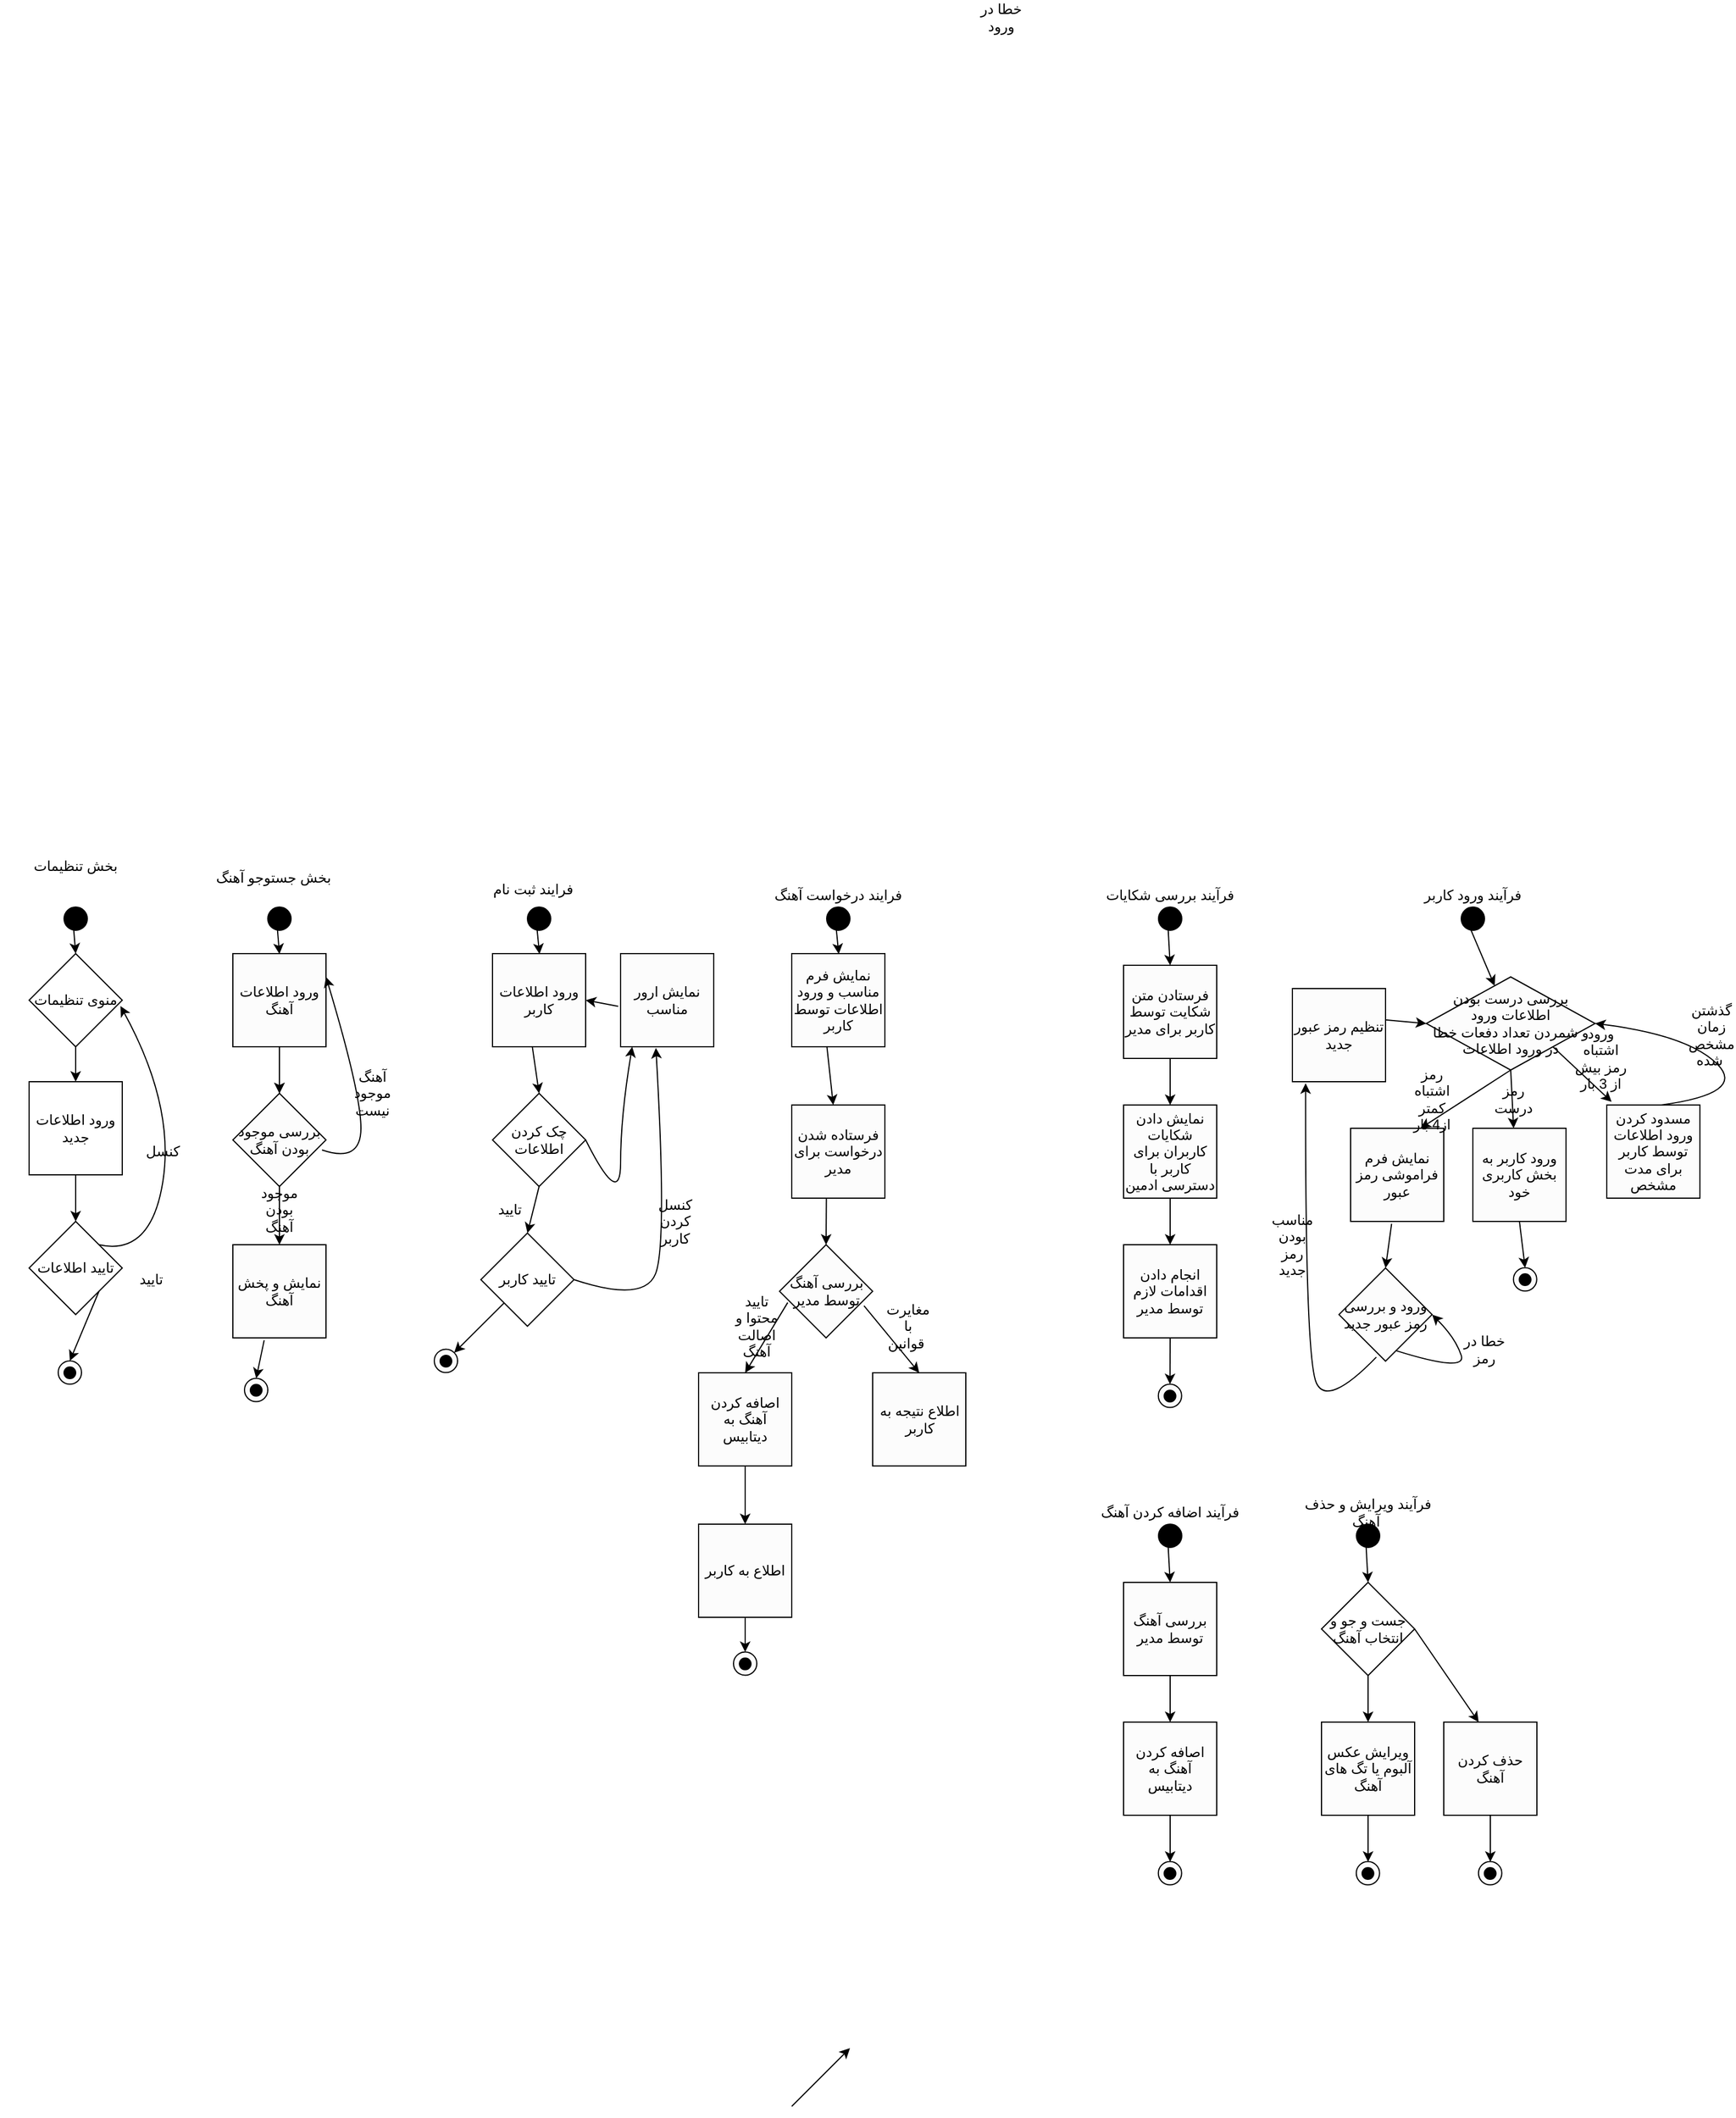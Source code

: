 <mxfile version="10.6.6"><diagram id="wj330i-gmVhi2rw0iV18" name="Page-1"><mxGraphModel dx="1010" dy="1650" grid="1" gridSize="10" guides="1" tooltips="1" connect="1" arrows="1" fold="1" page="1" pageScale="1" pageWidth="850" pageHeight="1100" math="0" shadow="0"><root><mxCell id="0"/><mxCell id="1" parent="0"/><mxCell id="ikKnFFOXiPqrzOEWw0h9-1" value="بخش تنظیمات&lt;br&gt;" style="text;html=1;strokeColor=none;fillColor=none;align=center;verticalAlign=middle;whiteSpace=wrap;rounded=0;" parent="1" vertex="1"><mxGeometry x="100" y="120" width="130" height="50" as="geometry"/></mxCell><mxCell id="ikKnFFOXiPqrzOEWw0h9-2" value="" style="ellipse;whiteSpace=wrap;html=1;fillColor=#000000;" parent="1" vertex="1"><mxGeometry x="155" y="180" width="20" height="20" as="geometry"/></mxCell><mxCell id="ikKnFFOXiPqrzOEWw0h9-3" value="" style="endArrow=classic;html=1;exitX=0.417;exitY=0.987;exitDx=0;exitDy=0;exitPerimeter=0;entryX=0.5;entryY=0;entryDx=0;entryDy=0;" parent="1" source="ikKnFFOXiPqrzOEWw0h9-2" target="ikKnFFOXiPqrzOEWw0h9-4" edge="1"><mxGeometry width="50" height="50" relative="1" as="geometry"><mxPoint x="150" y="330" as="sourcePoint"/><mxPoint x="160" y="290" as="targetPoint"/></mxGeometry></mxCell><mxCell id="ikKnFFOXiPqrzOEWw0h9-4" value="منوی تنظیمات" style="rhombus;whiteSpace=wrap;html=1;" parent="1" vertex="1"><mxGeometry x="125" y="220" width="80" height="80" as="geometry"/></mxCell><mxCell id="ikKnFFOXiPqrzOEWw0h9-6" value="" style="endArrow=classic;html=1;exitX=0.5;exitY=1;exitDx=0;exitDy=0;" parent="1" source="ikKnFFOXiPqrzOEWw0h9-4" edge="1"><mxGeometry width="50" height="50" relative="1" as="geometry"><mxPoint x="150" y="370" as="sourcePoint"/><mxPoint x="165" y="330" as="targetPoint"/></mxGeometry></mxCell><mxCell id="ikKnFFOXiPqrzOEWw0h9-7" value="ورود اطلاعات جدید" style="whiteSpace=wrap;html=1;aspect=fixed;fillColor=#FFFFFF;" parent="1" vertex="1"><mxGeometry x="125" y="330" width="80" height="80" as="geometry"/></mxCell><mxCell id="ikKnFFOXiPqrzOEWw0h9-8" value="" style="endArrow=classic;html=1;exitX=0.5;exitY=1;exitDx=0;exitDy=0;entryX=0.5;entryY=0;entryDx=0;entryDy=0;" parent="1" source="ikKnFFOXiPqrzOEWw0h9-7" target="ikKnFFOXiPqrzOEWw0h9-9" edge="1"><mxGeometry width="50" height="50" relative="1" as="geometry"><mxPoint x="220" y="400" as="sourcePoint"/><mxPoint x="165" y="430" as="targetPoint"/></mxGeometry></mxCell><mxCell id="ikKnFFOXiPqrzOEWw0h9-9" value="تایید اطلاعات" style="rhombus;whiteSpace=wrap;html=1;fillColor=#FFFFFF;" parent="1" vertex="1"><mxGeometry x="125" y="450" width="80" height="80" as="geometry"/></mxCell><mxCell id="ikKnFFOXiPqrzOEWw0h9-10" value="" style="endArrow=classic;html=1;exitX=1;exitY=1;exitDx=0;exitDy=0;entryX=0.5;entryY=0;entryDx=0;entryDy=0;" parent="1" source="ikKnFFOXiPqrzOEWw0h9-9" target="ikKnFFOXiPqrzOEWw0h9-22" edge="1"><mxGeometry width="50" height="50" relative="1" as="geometry"><mxPoint x="230" y="520" as="sourcePoint"/><mxPoint x="270" y="490" as="targetPoint"/></mxGeometry></mxCell><mxCell id="ikKnFFOXiPqrzOEWw0h9-12" value="" style="curved=1;endArrow=classic;html=1;exitX=1;exitY=0;exitDx=0;exitDy=0;entryX=0.981;entryY=0.563;entryDx=0;entryDy=0;entryPerimeter=0;" parent="1" source="ikKnFFOXiPqrzOEWw0h9-9" target="ikKnFFOXiPqrzOEWw0h9-4" edge="1"><mxGeometry width="50" height="50" relative="1" as="geometry"><mxPoint x="180" y="480" as="sourcePoint"/><mxPoint x="230" y="430" as="targetPoint"/><Array as="points"><mxPoint x="230" y="480"/><mxPoint x="250" y="350"/></Array></mxGeometry></mxCell><mxCell id="ikKnFFOXiPqrzOEWw0h9-18" value="کنسل" style="text;html=1;strokeColor=none;fillColor=none;align=center;verticalAlign=middle;whiteSpace=wrap;rounded=0;" parent="1" vertex="1"><mxGeometry x="220" y="380" width="40" height="20" as="geometry"/></mxCell><mxCell id="ikKnFFOXiPqrzOEWw0h9-19" value="تایید" style="text;html=1;strokeColor=none;fillColor=none;align=center;verticalAlign=middle;whiteSpace=wrap;rounded=0;" parent="1" vertex="1"><mxGeometry x="210" y="490" width="40" height="20" as="geometry"/></mxCell><mxCell id="ikKnFFOXiPqrzOEWw0h9-22" value="" style="ellipse;whiteSpace=wrap;html=1;fillColor=#FCFCFC;" parent="1" vertex="1"><mxGeometry x="150" y="569.776" width="20" height="20" as="geometry"/></mxCell><mxCell id="ikKnFFOXiPqrzOEWw0h9-23" value="" style="ellipse;whiteSpace=wrap;html=1;fillColor=#000000;" parent="1" vertex="1"><mxGeometry x="155" y="575" width="10" height="10" as="geometry"/></mxCell><mxCell id="ikKnFFOXiPqrzOEWw0h9-26" value="بخش جستوجو آهنگ&lt;br&gt;" style="text;html=1;strokeColor=none;fillColor=none;align=center;verticalAlign=middle;whiteSpace=wrap;rounded=0;" parent="1" vertex="1"><mxGeometry x="270" y="130" width="130" height="50" as="geometry"/></mxCell><mxCell id="ikKnFFOXiPqrzOEWw0h9-30" value="" style="ellipse;whiteSpace=wrap;html=1;fillColor=#000000;" parent="1" vertex="1"><mxGeometry x="330" y="180" width="20" height="20" as="geometry"/></mxCell><mxCell id="ikKnFFOXiPqrzOEWw0h9-31" value="" style="endArrow=classic;html=1;exitX=0.417;exitY=0.987;exitDx=0;exitDy=0;exitPerimeter=0;entryX=0.5;entryY=0;entryDx=0;entryDy=0;" parent="1" source="ikKnFFOXiPqrzOEWw0h9-30" edge="1"><mxGeometry width="50" height="50" relative="1" as="geometry"><mxPoint x="325" y="330" as="sourcePoint"/><mxPoint x="340" y="220.345" as="targetPoint"/></mxGeometry></mxCell><mxCell id="ikKnFFOXiPqrzOEWw0h9-33" value="فرایند ثبت نام&lt;br&gt;" style="text;html=1;strokeColor=none;fillColor=none;align=center;verticalAlign=middle;whiteSpace=wrap;rounded=0;" parent="1" vertex="1"><mxGeometry x="493" y="140" width="130" height="50" as="geometry"/></mxCell><mxCell id="ikKnFFOXiPqrzOEWw0h9-34" value="" style="ellipse;whiteSpace=wrap;html=1;fillColor=#000000;" parent="1" vertex="1"><mxGeometry x="553" y="180" width="20" height="20" as="geometry"/></mxCell><mxCell id="ikKnFFOXiPqrzOEWw0h9-35" value="" style="endArrow=classic;html=1;exitX=0.417;exitY=0.987;exitDx=0;exitDy=0;exitPerimeter=0;entryX=0.5;entryY=0;entryDx=0;entryDy=0;" parent="1" source="ikKnFFOXiPqrzOEWw0h9-34" edge="1"><mxGeometry width="50" height="50" relative="1" as="geometry"><mxPoint x="548" y="330" as="sourcePoint"/><mxPoint x="563.345" y="220.345" as="targetPoint"/></mxGeometry></mxCell><mxCell id="ikKnFFOXiPqrzOEWw0h9-37" value="ورود اطلاعات کاربر" style="whiteSpace=wrap;html=1;aspect=fixed;fillColor=#FCFCFC;" parent="1" vertex="1"><mxGeometry x="523" y="220" width="80" height="80" as="geometry"/></mxCell><mxCell id="ikKnFFOXiPqrzOEWw0h9-39" value="چک کردن اطلاعات" style="rhombus;whiteSpace=wrap;html=1;" parent="1" vertex="1"><mxGeometry x="523" y="340" width="80" height="80" as="geometry"/></mxCell><mxCell id="ikKnFFOXiPqrzOEWw0h9-40" value="" style="endArrow=classic;html=1;exitX=0.427;exitY=0.996;exitDx=0;exitDy=0;exitPerimeter=0;entryX=0.5;entryY=0;entryDx=0;entryDy=0;" parent="1" source="ikKnFFOXiPqrzOEWw0h9-37" target="ikKnFFOXiPqrzOEWw0h9-39" edge="1"><mxGeometry width="50" height="50" relative="1" as="geometry"><mxPoint x="553" y="350" as="sourcePoint"/><mxPoint x="603" y="300" as="targetPoint"/></mxGeometry></mxCell><mxCell id="ikKnFFOXiPqrzOEWw0h9-41" value="" style="curved=1;endArrow=classic;html=1;exitX=1;exitY=0.5;exitDx=0;exitDy=0;entryX=0.125;entryY=1;entryDx=0;entryDy=0;entryPerimeter=0;" parent="1" source="ikKnFFOXiPqrzOEWw0h9-39" target="ikKnFFOXiPqrzOEWw0h9-48" edge="1"><mxGeometry width="50" height="50" relative="1" as="geometry"><mxPoint x="583" y="440" as="sourcePoint"/><mxPoint x="643" y="290" as="targetPoint"/><Array as="points"><mxPoint x="633" y="440"/><mxPoint x="633" y="360"/></Array></mxGeometry></mxCell><mxCell id="ikKnFFOXiPqrzOEWw0h9-42" value="" style="endArrow=classic;html=1;exitX=0.5;exitY=1;exitDx=0;exitDy=0;" parent="1" source="ikKnFFOXiPqrzOEWw0h9-39" edge="1"><mxGeometry width="50" height="50" relative="1" as="geometry"><mxPoint x="533" y="490" as="sourcePoint"/><mxPoint x="553" y="460" as="targetPoint"/></mxGeometry></mxCell><mxCell id="ikKnFFOXiPqrzOEWw0h9-44" value="تایید کاربر" style="rhombus;whiteSpace=wrap;html=1;" parent="1" vertex="1"><mxGeometry x="513" y="460" width="80" height="80" as="geometry"/></mxCell><mxCell id="ikKnFFOXiPqrzOEWw0h9-45" value="" style="endArrow=classic;html=1;exitX=0;exitY=1;exitDx=0;exitDy=0;entryX=1;entryY=0;entryDx=0;entryDy=0;" parent="1" source="ikKnFFOXiPqrzOEWw0h9-44" target="ikKnFFOXiPqrzOEWw0h9-50" edge="1"><mxGeometry width="50" height="50" relative="1" as="geometry"><mxPoint x="533" y="560" as="sourcePoint"/><mxPoint x="493" y="560" as="targetPoint"/></mxGeometry></mxCell><mxCell id="ikKnFFOXiPqrzOEWw0h9-46" value="" style="curved=1;endArrow=classic;html=1;exitX=1;exitY=0.5;exitDx=0;exitDy=0;entryX=0.379;entryY=1.013;entryDx=0;entryDy=0;entryPerimeter=0;" parent="1" source="ikKnFFOXiPqrzOEWw0h9-44" target="ikKnFFOXiPqrzOEWw0h9-48" edge="1"><mxGeometry width="50" height="50" relative="1" as="geometry"><mxPoint x="603" y="520" as="sourcePoint"/><mxPoint x="653" y="300" as="targetPoint"/><Array as="points"><mxPoint x="653" y="520"/><mxPoint x="673" y="470"/></Array></mxGeometry></mxCell><mxCell id="ikKnFFOXiPqrzOEWw0h9-48" value="نمایش ارور مناسب" style="whiteSpace=wrap;html=1;aspect=fixed;fillColor=#FCFCFC;" parent="1" vertex="1"><mxGeometry x="633" y="220" width="80" height="80" as="geometry"/></mxCell><mxCell id="ikKnFFOXiPqrzOEWw0h9-49" value="" style="endArrow=classic;html=1;exitX=-0.026;exitY=0.565;exitDx=0;exitDy=0;exitPerimeter=0;entryX=1;entryY=0.5;entryDx=0;entryDy=0;" parent="1" source="ikKnFFOXiPqrzOEWw0h9-48" target="ikKnFFOXiPqrzOEWw0h9-37" edge="1"><mxGeometry width="50" height="50" relative="1" as="geometry"><mxPoint x="603" y="290" as="sourcePoint"/><mxPoint x="653" y="240" as="targetPoint"/></mxGeometry></mxCell><mxCell id="ikKnFFOXiPqrzOEWw0h9-50" value="" style="ellipse;whiteSpace=wrap;html=1;fillColor=#FCFCFC;" parent="1" vertex="1"><mxGeometry x="473" y="559.776" width="20" height="20" as="geometry"/></mxCell><mxCell id="ikKnFFOXiPqrzOEWw0h9-51" value="" style="ellipse;whiteSpace=wrap;html=1;fillColor=#000000;" parent="1" vertex="1"><mxGeometry x="478" y="565" width="10" height="10" as="geometry"/></mxCell><mxCell id="ikKnFFOXiPqrzOEWw0h9-55" value="" style="edgeStyle=orthogonalEdgeStyle;rounded=0;orthogonalLoop=1;jettySize=auto;html=1;" parent="1" source="ikKnFFOXiPqrzOEWw0h9-52" target="ikKnFFOXiPqrzOEWw0h9-54" edge="1"><mxGeometry relative="1" as="geometry"/></mxCell><mxCell id="ikKnFFOXiPqrzOEWw0h9-52" value="ورود اطلاعات آهنگ" style="whiteSpace=wrap;html=1;aspect=fixed;fillColor=#FCFCFC;" parent="1" vertex="1"><mxGeometry x="300" y="220" width="80" height="80" as="geometry"/></mxCell><mxCell id="ikKnFFOXiPqrzOEWw0h9-53" value="" style="endArrow=classic;html=1;exitX=0.5;exitY=1;exitDx=0;exitDy=0;" parent="1" source="ikKnFFOXiPqrzOEWw0h9-52" edge="1"><mxGeometry width="50" height="50" relative="1" as="geometry"><mxPoint x="330" y="360" as="sourcePoint"/><mxPoint x="340" y="340" as="targetPoint"/></mxGeometry></mxCell><mxCell id="ikKnFFOXiPqrzOEWw0h9-54" value="بررسی موجود بودن آهنگ&lt;br&gt;" style="rhombus;whiteSpace=wrap;html=1;fillColor=#FCFCFC;" parent="1" vertex="1"><mxGeometry x="300" y="340" width="80" height="80" as="geometry"/></mxCell><mxCell id="ikKnFFOXiPqrzOEWw0h9-56" value="" style="edgeStyle=orthogonalEdgeStyle;rounded=0;orthogonalLoop=1;jettySize=auto;html=1;exitX=0.5;exitY=1;exitDx=0;exitDy=0;" parent="1" source="ikKnFFOXiPqrzOEWw0h9-54" edge="1"><mxGeometry relative="1" as="geometry"><mxPoint x="340" y="440" as="sourcePoint"/><mxPoint x="340" y="470" as="targetPoint"/></mxGeometry></mxCell><mxCell id="ikKnFFOXiPqrzOEWw0h9-57" value="" style="curved=1;endArrow=classic;html=1;exitX=0.957;exitY=0.608;exitDx=0;exitDy=0;exitPerimeter=0;entryX=1;entryY=0.25;entryDx=0;entryDy=0;" parent="1" source="ikKnFFOXiPqrzOEWw0h9-54" target="ikKnFFOXiPqrzOEWw0h9-52" edge="1"><mxGeometry width="50" height="50" relative="1" as="geometry"><mxPoint x="360" y="400" as="sourcePoint"/><mxPoint x="410" y="350" as="targetPoint"/><Array as="points"><mxPoint x="410" y="400"/><mxPoint x="410" y="340"/></Array></mxGeometry></mxCell><mxCell id="ikKnFFOXiPqrzOEWw0h9-58" value="نمایش و پخش آهنگ" style="whiteSpace=wrap;html=1;aspect=fixed;fillColor=#FCFCFC;" parent="1" vertex="1"><mxGeometry x="300" y="470" width="80" height="80" as="geometry"/></mxCell><mxCell id="ikKnFFOXiPqrzOEWw0h9-59" value="" style="ellipse;whiteSpace=wrap;html=1;fillColor=#FCFCFC;" parent="1" vertex="1"><mxGeometry x="310" y="584.776" width="20" height="20" as="geometry"/></mxCell><mxCell id="ikKnFFOXiPqrzOEWw0h9-60" value="" style="ellipse;whiteSpace=wrap;html=1;fillColor=#000000;" parent="1" vertex="1"><mxGeometry x="315" y="590" width="10" height="10" as="geometry"/></mxCell><mxCell id="ikKnFFOXiPqrzOEWw0h9-61" value="" style="endArrow=classic;html=1;exitX=0.336;exitY=1.026;exitDx=0;exitDy=0;exitPerimeter=0;entryX=0.5;entryY=0;entryDx=0;entryDy=0;" parent="1" source="ikKnFFOXiPqrzOEWw0h9-58" target="ikKnFFOXiPqrzOEWw0h9-59" edge="1"><mxGeometry width="50" height="50" relative="1" as="geometry"><mxPoint x="300" y="590" as="sourcePoint"/><mxPoint x="350" y="540" as="targetPoint"/></mxGeometry></mxCell><mxCell id="ikKnFFOXiPqrzOEWw0h9-62" value="" style="ellipse;whiteSpace=wrap;html=1;fillColor=#000000;" parent="1" vertex="1"><mxGeometry x="810" y="180" width="20" height="20" as="geometry"/></mxCell><mxCell id="ikKnFFOXiPqrzOEWw0h9-63" value="" style="endArrow=classic;html=1;exitX=0.417;exitY=0.987;exitDx=0;exitDy=0;exitPerimeter=0;entryX=0.5;entryY=0;entryDx=0;entryDy=0;" parent="1" source="ikKnFFOXiPqrzOEWw0h9-62" edge="1"><mxGeometry width="50" height="50" relative="1" as="geometry"><mxPoint x="805" y="330" as="sourcePoint"/><mxPoint x="820.345" y="220.345" as="targetPoint"/></mxGeometry></mxCell><mxCell id="ikKnFFOXiPqrzOEWw0h9-64" value="نمایش فرم مناسب و ورود اطلاعات توسط کاربر" style="whiteSpace=wrap;html=1;aspect=fixed;fillColor=#FCFCFC;" parent="1" vertex="1"><mxGeometry x="780" y="220" width="80" height="80" as="geometry"/></mxCell><mxCell id="ikKnFFOXiPqrzOEWw0h9-65" value="فرایند درخواست آهنگ&lt;br&gt;" style="text;html=1;strokeColor=none;fillColor=none;align=center;verticalAlign=middle;whiteSpace=wrap;rounded=0;" parent="1" vertex="1"><mxGeometry x="755" y="145" width="130" height="50" as="geometry"/></mxCell><mxCell id="ikKnFFOXiPqrzOEWw0h9-66" value="" style="endArrow=classic;html=1;exitX=0.427;exitY=0.996;exitDx=0;exitDy=0;exitPerimeter=0;" parent="1" target="ikKnFFOXiPqrzOEWw0h9-68" edge="1"><mxGeometry width="50" height="50" relative="1" as="geometry"><mxPoint x="810.241" y="300.155" as="sourcePoint"/><mxPoint x="800" y="347" as="targetPoint"/></mxGeometry></mxCell><mxCell id="ikKnFFOXiPqrzOEWw0h9-68" value="فرستاده شدن درخواست برای مدیر" style="whiteSpace=wrap;html=1;aspect=fixed;fillColor=#FCFCFC;" parent="1" vertex="1"><mxGeometry x="780" y="350" width="80" height="80" as="geometry"/></mxCell><mxCell id="ikKnFFOXiPqrzOEWw0h9-70" value="" style="endArrow=classic;html=1;exitX=0.5;exitY=1;exitDx=0;exitDy=0;entryX=0.5;entryY=0;entryDx=0;entryDy=0;" parent="1" target="ikKnFFOXiPqrzOEWw0h9-71" edge="1"><mxGeometry width="50" height="50" relative="1" as="geometry"><mxPoint x="809.759" y="429.845" as="sourcePoint"/><mxPoint x="810" y="469" as="targetPoint"/></mxGeometry></mxCell><mxCell id="ikKnFFOXiPqrzOEWw0h9-71" value="بررسی آهنگ توسط مدیر" style="rhombus;whiteSpace=wrap;html=1;fillColor=#FCFCFC;" parent="1" vertex="1"><mxGeometry x="769.5" y="470" width="80" height="80" as="geometry"/></mxCell><mxCell id="ikKnFFOXiPqrzOEWw0h9-74" value="اصافه کردن آهنگ به دیتابیس" style="whiteSpace=wrap;html=1;aspect=fixed;fillColor=#FCFCFC;" parent="1" vertex="1"><mxGeometry x="700" y="580" width="80" height="80" as="geometry"/></mxCell><mxCell id="ikKnFFOXiPqrzOEWw0h9-75" value="اطلاع نتیجه به کاربر" style="whiteSpace=wrap;html=1;aspect=fixed;fillColor=#FCFCFC;" parent="1" vertex="1"><mxGeometry x="849.5" y="580" width="80" height="80" as="geometry"/></mxCell><mxCell id="ikKnFFOXiPqrzOEWw0h9-76" value="" style="endArrow=classic;html=1;exitX=0.088;exitY=0.621;exitDx=0;exitDy=0;exitPerimeter=0;entryX=0.5;entryY=0;entryDx=0;entryDy=0;" parent="1" source="ikKnFFOXiPqrzOEWw0h9-71" target="ikKnFFOXiPqrzOEWw0h9-74" edge="1"><mxGeometry width="50" height="50" relative="1" as="geometry"><mxPoint x="710" y="550" as="sourcePoint"/><mxPoint x="750" y="520" as="targetPoint"/></mxGeometry></mxCell><mxCell id="ikKnFFOXiPqrzOEWw0h9-77" value="" style="endArrow=classic;html=1;exitX=0.907;exitY=0.655;exitDx=0;exitDy=0;exitPerimeter=0;entryX=0.5;entryY=0;entryDx=0;entryDy=0;" parent="1" source="ikKnFFOXiPqrzOEWw0h9-71" target="ikKnFFOXiPqrzOEWw0h9-75" edge="1"><mxGeometry width="50" height="50" relative="1" as="geometry"><mxPoint x="860" y="560" as="sourcePoint"/><mxPoint x="910" y="510" as="targetPoint"/></mxGeometry></mxCell><mxCell id="ikKnFFOXiPqrzOEWw0h9-78" value="" style="endArrow=classic;html=1;exitX=0.5;exitY=1;exitDx=0;exitDy=0;" parent="1" source="ikKnFFOXiPqrzOEWw0h9-74" edge="1"><mxGeometry width="50" height="50" relative="1" as="geometry"><mxPoint x="730" y="720" as="sourcePoint"/><mxPoint x="740" y="710" as="targetPoint"/></mxGeometry></mxCell><mxCell id="ikKnFFOXiPqrzOEWw0h9-79" value="اطلاع به کاربر" style="whiteSpace=wrap;html=1;aspect=fixed;fillColor=#FCFCFC;" parent="1" vertex="1"><mxGeometry x="700" y="710" width="80" height="80" as="geometry"/></mxCell><mxCell id="ikKnFFOXiPqrzOEWw0h9-80" value="" style="ellipse;whiteSpace=wrap;html=1;fillColor=#FCFCFC;" parent="1" vertex="1"><mxGeometry x="730" y="819.776" width="20" height="20" as="geometry"/></mxCell><mxCell id="ikKnFFOXiPqrzOEWw0h9-81" value="" style="ellipse;whiteSpace=wrap;html=1;fillColor=#000000;" parent="1" vertex="1"><mxGeometry x="735" y="825" width="10" height="10" as="geometry"/></mxCell><mxCell id="ikKnFFOXiPqrzOEWw0h9-82" value="" style="endArrow=classic;html=1;exitX=0.5;exitY=1;exitDx=0;exitDy=0;entryX=0.5;entryY=0;entryDx=0;entryDy=0;" parent="1" source="ikKnFFOXiPqrzOEWw0h9-79" target="ikKnFFOXiPqrzOEWw0h9-80" edge="1"><mxGeometry width="50" height="50" relative="1" as="geometry"><mxPoint x="740" y="830" as="sourcePoint"/><mxPoint x="790" y="780" as="targetPoint"/></mxGeometry></mxCell><mxCell id="ikKnFFOXiPqrzOEWw0h9-83" value="تایید" style="text;html=1;strokeColor=none;fillColor=none;align=center;verticalAlign=middle;whiteSpace=wrap;rounded=0;" parent="1" vertex="1"><mxGeometry x="518" y="430" width="40" height="20" as="geometry"/></mxCell><mxCell id="ikKnFFOXiPqrzOEWw0h9-84" value="خطا در ورود" style="text;html=1;strokeColor=none;fillColor=none;align=center;verticalAlign=middle;whiteSpace=wrap;rounded=0;" parent="1" vertex="1"><mxGeometry x="940" y="-593.6" width="40" height="20" as="geometry"/></mxCell><mxCell id="ikKnFFOXiPqrzOEWw0h9-85" value="کنسل کردن کاربر" style="text;html=1;strokeColor=none;fillColor=none;align=center;verticalAlign=middle;whiteSpace=wrap;rounded=0;" parent="1" vertex="1"><mxGeometry x="660" y="440" width="40" height="20" as="geometry"/></mxCell><mxCell id="ikKnFFOXiPqrzOEWw0h9-86" value="مغایرت با قوانین&amp;nbsp;" style="text;html=1;strokeColor=none;fillColor=none;align=center;verticalAlign=middle;whiteSpace=wrap;rounded=0;" parent="1" vertex="1"><mxGeometry x="860" y="530" width="40" height="20" as="geometry"/></mxCell><mxCell id="ikKnFFOXiPqrzOEWw0h9-87" value="تایید محتوا و اصالت آهنگ" style="text;html=1;strokeColor=none;fillColor=none;align=center;verticalAlign=middle;whiteSpace=wrap;rounded=0;" parent="1" vertex="1"><mxGeometry x="730" y="530" width="40" height="20" as="geometry"/></mxCell><mxCell id="ikKnFFOXiPqrzOEWw0h9-88" value="آهنگ موجود نیست" style="text;html=1;strokeColor=none;fillColor=none;align=center;verticalAlign=middle;whiteSpace=wrap;rounded=0;" parent="1" vertex="1"><mxGeometry x="400" y="330" width="40" height="20" as="geometry"/></mxCell><mxCell id="ikKnFFOXiPqrzOEWw0h9-91" value="موجود بودن آهنگ" style="text;html=1;strokeColor=none;fillColor=none;align=center;verticalAlign=middle;whiteSpace=wrap;rounded=0;" parent="1" vertex="1"><mxGeometry x="320" y="430" width="40" height="20" as="geometry"/></mxCell><mxCell id="ikKnFFOXiPqrzOEWw0h9-92" value="" style="ellipse;whiteSpace=wrap;html=1;fillColor=#000000;" parent="1" vertex="1"><mxGeometry x="1095" y="180" width="20" height="20" as="geometry"/></mxCell><mxCell id="ikKnFFOXiPqrzOEWw0h9-93" value="" style="endArrow=classic;html=1;exitX=0.417;exitY=0.987;exitDx=0;exitDy=0;exitPerimeter=0;entryX=0.5;entryY=0;entryDx=0;entryDy=0;" parent="1" source="ikKnFFOXiPqrzOEWw0h9-92" target="ikKnFFOXiPqrzOEWw0h9-95" edge="1"><mxGeometry width="50" height="50" relative="1" as="geometry"><mxPoint x="1090" y="330" as="sourcePoint"/><mxPoint x="1105.345" y="220.345" as="targetPoint"/></mxGeometry></mxCell><mxCell id="ikKnFFOXiPqrzOEWw0h9-94" value="فرآیند بررسی شکایات&lt;br&gt;" style="text;html=1;strokeColor=none;fillColor=none;align=center;verticalAlign=middle;whiteSpace=wrap;rounded=0;" parent="1" vertex="1"><mxGeometry x="1040" y="145" width="130" height="50" as="geometry"/></mxCell><mxCell id="ikKnFFOXiPqrzOEWw0h9-95" value="فرستادن متن شکایت توسط کاربر برای مدیر" style="whiteSpace=wrap;html=1;aspect=fixed;fillColor=#FCFCFC;" parent="1" vertex="1"><mxGeometry x="1065" y="230" width="80" height="80" as="geometry"/></mxCell><mxCell id="ikKnFFOXiPqrzOEWw0h9-96" value="" style="endArrow=classic;html=1;exitX=0.5;exitY=1;exitDx=0;exitDy=0;entryX=0.5;entryY=0;entryDx=0;entryDy=0;" parent="1" source="ikKnFFOXiPqrzOEWw0h9-95" target="ikKnFFOXiPqrzOEWw0h9-97" edge="1"><mxGeometry width="50" height="50" relative="1" as="geometry"><mxPoint x="1130.241" y="325.155" as="sourcePoint"/><mxPoint x="1105" y="350" as="targetPoint"/></mxGeometry></mxCell><mxCell id="ikKnFFOXiPqrzOEWw0h9-97" value="نمایش دادن شکایات کاربران برای کاربر با دسترسی ادمین" style="whiteSpace=wrap;html=1;aspect=fixed;fillColor=#FCFCFC;" parent="1" vertex="1"><mxGeometry x="1065" y="350" width="80" height="80" as="geometry"/></mxCell><mxCell id="ikKnFFOXiPqrzOEWw0h9-98" value="انجام دادن اقدامات لازم توسط مدیر" style="whiteSpace=wrap;html=1;aspect=fixed;fillColor=#FCFCFC;" parent="1" vertex="1"><mxGeometry x="1065" y="470" width="80" height="80" as="geometry"/></mxCell><mxCell id="ikKnFFOXiPqrzOEWw0h9-99" value="" style="endArrow=classic;html=1;exitX=0.5;exitY=1;exitDx=0;exitDy=0;entryX=0.5;entryY=0;entryDx=0;entryDy=0;" parent="1" source="ikKnFFOXiPqrzOEWw0h9-97" target="ikKnFFOXiPqrzOEWw0h9-98" edge="1"><mxGeometry width="50" height="50" relative="1" as="geometry"><mxPoint x="1080" y="490" as="sourcePoint"/><mxPoint x="1130" y="440" as="targetPoint"/></mxGeometry></mxCell><mxCell id="ikKnFFOXiPqrzOEWw0h9-100" value="" style="ellipse;whiteSpace=wrap;html=1;fillColor=#FCFCFC;" parent="1" vertex="1"><mxGeometry x="1094.862" y="589.776" width="20" height="20" as="geometry"/></mxCell><mxCell id="ikKnFFOXiPqrzOEWw0h9-101" value="" style="ellipse;whiteSpace=wrap;html=1;fillColor=#000000;" parent="1" vertex="1"><mxGeometry x="1099.862" y="595" width="10" height="10" as="geometry"/></mxCell><mxCell id="ikKnFFOXiPqrzOEWw0h9-102" value="" style="endArrow=classic;html=1;exitX=0.5;exitY=1;exitDx=0;exitDy=0;entryX=0.5;entryY=0;entryDx=0;entryDy=0;" parent="1" source="ikKnFFOXiPqrzOEWw0h9-98" target="ikKnFFOXiPqrzOEWw0h9-100" edge="1"><mxGeometry width="50" height="50" relative="1" as="geometry"><mxPoint x="1080" y="620" as="sourcePoint"/><mxPoint x="1130" y="570" as="targetPoint"/></mxGeometry></mxCell><mxCell id="ikKnFFOXiPqrzOEWw0h9-103" value="" style="ellipse;whiteSpace=wrap;html=1;fillColor=#000000;" parent="1" vertex="1"><mxGeometry x="1355" y="180" width="20" height="20" as="geometry"/></mxCell><mxCell id="ikKnFFOXiPqrzOEWw0h9-104" value="" style="endArrow=classic;html=1;exitX=0.417;exitY=0.987;exitDx=0;exitDy=0;exitPerimeter=0;" parent="1" source="ikKnFFOXiPqrzOEWw0h9-103" target="ikKnFFOXiPqrzOEWw0h9-107" edge="1"><mxGeometry width="50" height="50" relative="1" as="geometry"><mxPoint x="1350" y="330" as="sourcePoint"/><mxPoint x="1364.828" y="230" as="targetPoint"/></mxGeometry></mxCell><mxCell id="ikKnFFOXiPqrzOEWw0h9-105" value="فرآیند ورود کاربر&lt;br&gt;" style="text;html=1;strokeColor=none;fillColor=none;align=center;verticalAlign=middle;whiteSpace=wrap;rounded=0;" parent="1" vertex="1"><mxGeometry x="1300" y="145" width="130" height="50" as="geometry"/></mxCell><mxCell id="ikKnFFOXiPqrzOEWw0h9-107" value="بررسی درست بودن اطلاعات ورود&lt;br&gt;و شمردن تعداد دفعات خطا در ورود اطلاعات&lt;br&gt;" style="rhombus;whiteSpace=wrap;html=1;fillColor=#FCFCFC;direction=west;" parent="1" vertex="1"><mxGeometry x="1325" y="240" width="145" height="80" as="geometry"/></mxCell><mxCell id="ikKnFFOXiPqrzOEWw0h9-108" value="" style="endArrow=classic;html=1;exitX=0.5;exitY=0;exitDx=0;exitDy=0;" parent="1" source="ikKnFFOXiPqrzOEWw0h9-107" edge="1"><mxGeometry width="50" height="50" relative="1" as="geometry"><mxPoint x="1340" y="390" as="sourcePoint"/><mxPoint x="1400" y="370" as="targetPoint"/></mxGeometry></mxCell><mxCell id="ikKnFFOXiPqrzOEWw0h9-110" value="ورود کاربر به بخش کاربری خود" style="whiteSpace=wrap;html=1;aspect=fixed;fillColor=#FCFCFC;" parent="1" vertex="1"><mxGeometry x="1365" y="370" width="80" height="80" as="geometry"/></mxCell><mxCell id="ikKnFFOXiPqrzOEWw0h9-111" value="" style="endArrow=classic;html=1;exitX=0.5;exitY=0;exitDx=0;exitDy=0;" parent="1" source="ikKnFFOXiPqrzOEWw0h9-107" edge="1"><mxGeometry width="50" height="50" relative="1" as="geometry"><mxPoint x="1300" y="380" as="sourcePoint"/><mxPoint x="1320" y="370" as="targetPoint"/></mxGeometry></mxCell><mxCell id="ikKnFFOXiPqrzOEWw0h9-112" value="نمایش فرم فراموشی رمز عبور" style="whiteSpace=wrap;html=1;aspect=fixed;fillColor=#FCFCFC;" parent="1" vertex="1"><mxGeometry x="1260" y="370" width="80" height="80" as="geometry"/></mxCell><mxCell id="ikKnFFOXiPqrzOEWw0h9-113" value="" style="endArrow=classic;html=1;exitX=0.44;exitY=1.026;exitDx=0;exitDy=0;exitPerimeter=0;entryX=0.5;entryY=0;entryDx=0;entryDy=0;" parent="1" source="ikKnFFOXiPqrzOEWw0h9-112" target="ikKnFFOXiPqrzOEWw0h9-114" edge="1"><mxGeometry width="50" height="50" relative="1" as="geometry"><mxPoint x="1310" y="530" as="sourcePoint"/><mxPoint x="1295" y="490" as="targetPoint"/></mxGeometry></mxCell><mxCell id="ikKnFFOXiPqrzOEWw0h9-114" value="ورود و بررسی رمز عبور جدید" style="rhombus;whiteSpace=wrap;html=1;fillColor=#FCFCFC;" parent="1" vertex="1"><mxGeometry x="1250" y="490" width="80" height="80" as="geometry"/></mxCell><mxCell id="ikKnFFOXiPqrzOEWw0h9-116" value="تنظیم رمز عبور جدید" style="whiteSpace=wrap;html=1;aspect=fixed;fillColor=#FCFCFC;" parent="1" vertex="1"><mxGeometry x="1210" y="250" width="80" height="80" as="geometry"/></mxCell><mxCell id="ikKnFFOXiPqrzOEWw0h9-117" value="" style="curved=1;endArrow=classic;html=1;exitX=0.616;exitY=0.888;exitDx=0;exitDy=0;exitPerimeter=0;entryX=1;entryY=0.5;entryDx=0;entryDy=0;" parent="1" source="ikKnFFOXiPqrzOEWw0h9-114" target="ikKnFFOXiPqrzOEWw0h9-114" edge="1"><mxGeometry width="50" height="50" relative="1" as="geometry"><mxPoint x="1300" y="610" as="sourcePoint"/><mxPoint x="1350" y="560" as="targetPoint"/><Array as="points"><mxPoint x="1360" y="580"/><mxPoint x="1350" y="550"/></Array></mxGeometry></mxCell><mxCell id="ikKnFFOXiPqrzOEWw0h9-118" value="" style="curved=1;endArrow=classic;html=1;exitX=0.401;exitY=0.957;exitDx=0;exitDy=0;exitPerimeter=0;entryX=0.142;entryY=1.017;entryDx=0;entryDy=0;entryPerimeter=0;" parent="1" source="ikKnFFOXiPqrzOEWw0h9-114" target="ikKnFFOXiPqrzOEWw0h9-116" edge="1"><mxGeometry width="50" height="50" relative="1" as="geometry"><mxPoint x="1280" y="630" as="sourcePoint"/><mxPoint x="1330" y="580" as="targetPoint"/><Array as="points"><mxPoint x="1240" y="610"/><mxPoint x="1221" y="567"/></Array></mxGeometry></mxCell><mxCell id="ikKnFFOXiPqrzOEWw0h9-119" value="" style="endArrow=classic;html=1;exitX=0.996;exitY=0.336;exitDx=0;exitDy=0;exitPerimeter=0;entryX=1;entryY=0.5;entryDx=0;entryDy=0;" parent="1" source="ikKnFFOXiPqrzOEWw0h9-116" target="ikKnFFOXiPqrzOEWw0h9-107" edge="1"><mxGeometry width="50" height="50" relative="1" as="geometry"><mxPoint x="1270" y="270" as="sourcePoint"/><mxPoint x="1320" y="220" as="targetPoint"/></mxGeometry></mxCell><mxCell id="ikKnFFOXiPqrzOEWw0h9-120" value="" style="ellipse;whiteSpace=wrap;html=1;fillColor=#FCFCFC;" parent="1" vertex="1"><mxGeometry x="1399.862" y="489.776" width="20" height="20" as="geometry"/></mxCell><mxCell id="ikKnFFOXiPqrzOEWw0h9-121" value="" style="ellipse;whiteSpace=wrap;html=1;fillColor=#000000;" parent="1" vertex="1"><mxGeometry x="1404.862" y="495" width="10" height="10" as="geometry"/></mxCell><mxCell id="ikKnFFOXiPqrzOEWw0h9-122" value="" style="endArrow=classic;html=1;exitX=0.5;exitY=1;exitDx=0;exitDy=0;entryX=0.5;entryY=0;entryDx=0;entryDy=0;" parent="1" source="ikKnFFOXiPqrzOEWw0h9-110" target="ikKnFFOXiPqrzOEWw0h9-120" edge="1"><mxGeometry width="50" height="50" relative="1" as="geometry"><mxPoint x="1114.828" y="560" as="sourcePoint"/><mxPoint x="1114.828" y="600" as="targetPoint"/></mxGeometry></mxCell><mxCell id="ikKnFFOXiPqrzOEWw0h9-123" value="خطا در رمز" style="text;html=1;strokeColor=none;fillColor=none;align=center;verticalAlign=middle;whiteSpace=wrap;rounded=0;" parent="1" vertex="1"><mxGeometry x="1355" y="550" width="40" height="20" as="geometry"/></mxCell><mxCell id="ikKnFFOXiPqrzOEWw0h9-124" value="مناسب بودن رمز جدید" style="text;html=1;strokeColor=none;fillColor=none;align=center;verticalAlign=middle;whiteSpace=wrap;rounded=0;" parent="1" vertex="1"><mxGeometry x="1190" y="460" width="40" height="20" as="geometry"/></mxCell><mxCell id="ikKnFFOXiPqrzOEWw0h9-125" value="رمز اشتباه کمتر از4 بار" style="text;html=1;strokeColor=none;fillColor=none;align=center;verticalAlign=middle;whiteSpace=wrap;rounded=0;" parent="1" vertex="1"><mxGeometry x="1310" y="335" width="40" height="20" as="geometry"/></mxCell><mxCell id="ikKnFFOXiPqrzOEWw0h9-126" value="رمز درست" style="text;html=1;strokeColor=none;fillColor=none;align=center;verticalAlign=middle;whiteSpace=wrap;rounded=0;" parent="1" vertex="1"><mxGeometry x="1380" y="335" width="40" height="20" as="geometry"/></mxCell><mxCell id="ikKnFFOXiPqrzOEWw0h9-129" value="" style="endArrow=classic;html=1;exitX=0;exitY=0;exitDx=0;exitDy=0;entryX=0.052;entryY=-0.034;entryDx=0;entryDy=0;entryPerimeter=0;" parent="1" source="ikKnFFOXiPqrzOEWw0h9-107" target="ikKnFFOXiPqrzOEWw0h9-130" edge="1"><mxGeometry width="50" height="50" relative="1" as="geometry"><mxPoint x="1470" y="390" as="sourcePoint"/><mxPoint x="1470" y="340" as="targetPoint"/></mxGeometry></mxCell><mxCell id="ikKnFFOXiPqrzOEWw0h9-130" value="مسدود کردن ورود اطلاعات توسط کاربر برای مدت مشخص" style="whiteSpace=wrap;html=1;aspect=fixed;fillColor=#FCFCFC;" parent="1" vertex="1"><mxGeometry x="1480" y="350" width="80" height="80" as="geometry"/></mxCell><mxCell id="ikKnFFOXiPqrzOEWw0h9-132" value="" style="curved=1;endArrow=classic;html=1;exitX=0.586;exitY=0;exitDx=0;exitDy=0;exitPerimeter=0;entryX=0;entryY=0.5;entryDx=0;entryDy=0;" parent="1" source="ikKnFFOXiPqrzOEWw0h9-130" target="ikKnFFOXiPqrzOEWw0h9-107" edge="1"><mxGeometry width="50" height="50" relative="1" as="geometry"><mxPoint x="1550" y="340" as="sourcePoint"/><mxPoint x="1600" y="290" as="targetPoint"/><Array as="points"><mxPoint x="1600" y="340"/><mxPoint x="1550" y="290"/></Array></mxGeometry></mxCell><mxCell id="ikKnFFOXiPqrzOEWw0h9-133" value="گذشتن زمان مشخص شده&amp;nbsp;" style="text;html=1;strokeColor=none;fillColor=none;align=center;verticalAlign=middle;whiteSpace=wrap;rounded=0;" parent="1" vertex="1"><mxGeometry x="1550" y="280" width="40" height="20" as="geometry"/></mxCell><mxCell id="ikKnFFOXiPqrzOEWw0h9-134" value="ورود اشتباه رمز بیش از 3 بار" style="text;html=1;strokeColor=none;fillColor=none;align=center;verticalAlign=middle;whiteSpace=wrap;rounded=0;" parent="1" vertex="1"><mxGeometry x="1450" y="300" width="50" height="20" as="geometry"/></mxCell><mxCell id="AL4TZ6FHyX5TWZpbVeSw-15" value="" style="ellipse;whiteSpace=wrap;html=1;fillColor=#000000;" vertex="1" parent="1"><mxGeometry x="1095" y="710" width="20" height="20" as="geometry"/></mxCell><mxCell id="AL4TZ6FHyX5TWZpbVeSw-16" value="" style="endArrow=classic;html=1;exitX=0.417;exitY=0.987;exitDx=0;exitDy=0;exitPerimeter=0;entryX=0.5;entryY=0;entryDx=0;entryDy=0;" edge="1" parent="1" source="AL4TZ6FHyX5TWZpbVeSw-15" target="AL4TZ6FHyX5TWZpbVeSw-18"><mxGeometry width="50" height="50" relative="1" as="geometry"><mxPoint x="1090" y="860" as="sourcePoint"/><mxPoint x="1105.345" y="750.345" as="targetPoint"/></mxGeometry></mxCell><mxCell id="AL4TZ6FHyX5TWZpbVeSw-17" value="فرآیند اضافه کردن آهنگ&lt;br&gt;" style="text;html=1;strokeColor=none;fillColor=none;align=center;verticalAlign=middle;whiteSpace=wrap;rounded=0;" vertex="1" parent="1"><mxGeometry x="1040" y="675" width="130" height="50" as="geometry"/></mxCell><mxCell id="AL4TZ6FHyX5TWZpbVeSw-18" value="بررسی آهنگ توسط مدیر" style="whiteSpace=wrap;html=1;aspect=fixed;fillColor=#FCFCFC;" vertex="1" parent="1"><mxGeometry x="1065" y="760" width="80" height="80" as="geometry"/></mxCell><mxCell id="AL4TZ6FHyX5TWZpbVeSw-19" value="" style="endArrow=classic;html=1;exitX=0.5;exitY=1;exitDx=0;exitDy=0;entryX=0.5;entryY=0;entryDx=0;entryDy=0;" edge="1" parent="1" source="AL4TZ6FHyX5TWZpbVeSw-18" target="AL4TZ6FHyX5TWZpbVeSw-20"><mxGeometry width="50" height="50" relative="1" as="geometry"><mxPoint x="1130.241" y="855.155" as="sourcePoint"/><mxPoint x="1105" y="880" as="targetPoint"/></mxGeometry></mxCell><mxCell id="AL4TZ6FHyX5TWZpbVeSw-20" value="اصافه کردن آهنگ به دیتابیس" style="whiteSpace=wrap;html=1;aspect=fixed;fillColor=#FCFCFC;" vertex="1" parent="1"><mxGeometry x="1065" y="880" width="80" height="80" as="geometry"/></mxCell><mxCell id="AL4TZ6FHyX5TWZpbVeSw-22" value="" style="endArrow=classic;html=1;exitX=0.5;exitY=1;exitDx=0;exitDy=0;entryX=0.5;entryY=0;entryDx=0;entryDy=0;" edge="1" parent="1" source="AL4TZ6FHyX5TWZpbVeSw-20"><mxGeometry width="50" height="50" relative="1" as="geometry"><mxPoint x="1080" y="1020" as="sourcePoint"/><mxPoint x="1105" y="1000" as="targetPoint"/></mxGeometry></mxCell><mxCell id="AL4TZ6FHyX5TWZpbVeSw-23" value="" style="ellipse;whiteSpace=wrap;html=1;fillColor=#FCFCFC;" vertex="1" parent="1"><mxGeometry x="1094.862" y="999.776" width="20" height="20" as="geometry"/></mxCell><mxCell id="AL4TZ6FHyX5TWZpbVeSw-24" value="" style="ellipse;whiteSpace=wrap;html=1;fillColor=#000000;" vertex="1" parent="1"><mxGeometry x="1099.862" y="1005" width="10" height="10" as="geometry"/></mxCell><mxCell id="AL4TZ6FHyX5TWZpbVeSw-37" value="" style="ellipse;whiteSpace=wrap;html=1;fillColor=#000000;" vertex="1" parent="1"><mxGeometry x="1265" y="710" width="20" height="20" as="geometry"/></mxCell><mxCell id="AL4TZ6FHyX5TWZpbVeSw-38" value="" style="endArrow=classic;html=1;exitX=0.417;exitY=0.987;exitDx=0;exitDy=0;exitPerimeter=0;entryX=0.5;entryY=0;entryDx=0;entryDy=0;" edge="1" parent="1" source="AL4TZ6FHyX5TWZpbVeSw-37"><mxGeometry width="50" height="50" relative="1" as="geometry"><mxPoint x="1260" y="860" as="sourcePoint"/><mxPoint x="1275" y="760" as="targetPoint"/></mxGeometry></mxCell><mxCell id="AL4TZ6FHyX5TWZpbVeSw-39" value="فرآیند ویرایش و حذف آهنگ&amp;nbsp;&lt;br&gt;" style="text;html=1;strokeColor=none;fillColor=none;align=center;verticalAlign=middle;whiteSpace=wrap;rounded=0;" vertex="1" parent="1"><mxGeometry x="1210" y="675" width="130" height="50" as="geometry"/></mxCell><mxCell id="AL4TZ6FHyX5TWZpbVeSw-41" value="" style="endArrow=classic;html=1;exitX=0.5;exitY=1;exitDx=0;exitDy=0;entryX=0.5;entryY=0;entryDx=0;entryDy=0;" edge="1" parent="1" target="AL4TZ6FHyX5TWZpbVeSw-42"><mxGeometry width="50" height="50" relative="1" as="geometry"><mxPoint x="1275" y="840" as="sourcePoint"/><mxPoint x="1275" y="880" as="targetPoint"/></mxGeometry></mxCell><mxCell id="AL4TZ6FHyX5TWZpbVeSw-42" value="ویرایش عکس آلبوم یا تگ های آهنگ" style="whiteSpace=wrap;html=1;aspect=fixed;fillColor=#FCFCFC;" vertex="1" parent="1"><mxGeometry x="1235" y="880" width="80" height="80" as="geometry"/></mxCell><mxCell id="AL4TZ6FHyX5TWZpbVeSw-44" value="" style="endArrow=classic;html=1;exitX=0.5;exitY=1;exitDx=0;exitDy=0;entryX=0.5;entryY=0;entryDx=0;entryDy=0;" edge="1" parent="1" source="AL4TZ6FHyX5TWZpbVeSw-42"><mxGeometry width="50" height="50" relative="1" as="geometry"><mxPoint x="1250" y="1020" as="sourcePoint"/><mxPoint x="1275" y="1000" as="targetPoint"/></mxGeometry></mxCell><mxCell id="AL4TZ6FHyX5TWZpbVeSw-45" value="" style="ellipse;whiteSpace=wrap;html=1;fillColor=#FCFCFC;" vertex="1" parent="1"><mxGeometry x="1264.862" y="999.776" width="20" height="20" as="geometry"/></mxCell><mxCell id="AL4TZ6FHyX5TWZpbVeSw-46" value="" style="ellipse;whiteSpace=wrap;html=1;fillColor=#000000;" vertex="1" parent="1"><mxGeometry x="1269.862" y="1005" width="10" height="10" as="geometry"/></mxCell><mxCell id="AL4TZ6FHyX5TWZpbVeSw-48" value="&lt;span&gt;جست و جو و انتخاب آهنگ&lt;/span&gt;" style="rhombus;whiteSpace=wrap;html=1;" vertex="1" parent="1"><mxGeometry x="1235" y="760" width="80" height="80" as="geometry"/></mxCell><mxCell id="AL4TZ6FHyX5TWZpbVeSw-49" value="" style="endArrow=classic;html=1;" edge="1" parent="1"><mxGeometry width="50" height="50" relative="1" as="geometry"><mxPoint x="780" y="1210" as="sourcePoint"/><mxPoint x="830" y="1160" as="targetPoint"/></mxGeometry></mxCell><mxCell id="AL4TZ6FHyX5TWZpbVeSw-50" value="" style="endArrow=classic;html=1;exitX=1;exitY=0.5;exitDx=0;exitDy=0;" edge="1" parent="1" source="AL4TZ6FHyX5TWZpbVeSw-48"><mxGeometry width="50" height="50" relative="1" as="geometry"><mxPoint x="1320" y="820" as="sourcePoint"/><mxPoint x="1370" y="880" as="targetPoint"/></mxGeometry></mxCell><mxCell id="AL4TZ6FHyX5TWZpbVeSw-51" value="حذف کردن آهنگ" style="whiteSpace=wrap;html=1;aspect=fixed;fillColor=#FCFCFC;" vertex="1" parent="1"><mxGeometry x="1340" y="880" width="80" height="80" as="geometry"/></mxCell><mxCell id="AL4TZ6FHyX5TWZpbVeSw-53" value="" style="endArrow=classic;html=1;exitX=0.5;exitY=1;exitDx=0;exitDy=0;entryX=0.5;entryY=0;entryDx=0;entryDy=0;" edge="1" parent="1" source="AL4TZ6FHyX5TWZpbVeSw-51"><mxGeometry width="50" height="50" relative="1" as="geometry"><mxPoint x="1355" y="1020" as="sourcePoint"/><mxPoint x="1380" y="1000" as="targetPoint"/></mxGeometry></mxCell><mxCell id="AL4TZ6FHyX5TWZpbVeSw-54" value="" style="ellipse;whiteSpace=wrap;html=1;fillColor=#FCFCFC;" vertex="1" parent="1"><mxGeometry x="1369.862" y="999.776" width="20" height="20" as="geometry"/></mxCell><mxCell id="AL4TZ6FHyX5TWZpbVeSw-55" value="" style="ellipse;whiteSpace=wrap;html=1;fillColor=#000000;" vertex="1" parent="1"><mxGeometry x="1374.862" y="1005" width="10" height="10" as="geometry"/></mxCell></root></mxGraphModel></diagram></mxfile>